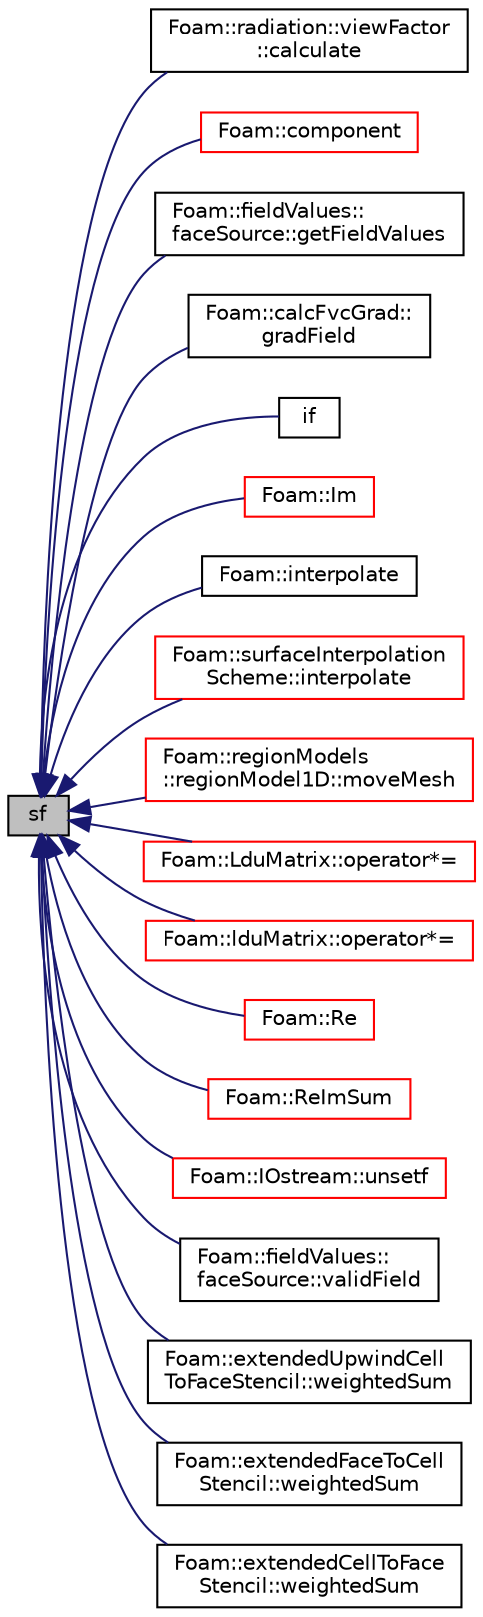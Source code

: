 digraph "sf"
{
  bgcolor="transparent";
  edge [fontname="Helvetica",fontsize="10",labelfontname="Helvetica",labelfontsize="10"];
  node [fontname="Helvetica",fontsize="10",shape=record];
  rankdir="LR";
  Node1 [label="sf",height=0.2,width=0.4,color="black", fillcolor="grey75", style="filled", fontcolor="black"];
  Node1 -> Node2 [dir="back",color="midnightblue",fontsize="10",style="solid",fontname="Helvetica"];
  Node2 [label="Foam::radiation::viewFactor\l::calculate",height=0.2,width=0.4,color="black",URL="$a02803.html#afe1d8348c24e6589bc7c0b3f689316a7",tooltip="Solve system of equation(s) "];
  Node1 -> Node3 [dir="back",color="midnightblue",fontsize="10",style="solid",fontname="Helvetica"];
  Node3 [label="Foam::component",height=0.2,width=0.4,color="red",URL="$a10733.html#a38788135ad21a6daaf3af2a761b33508"];
  Node1 -> Node4 [dir="back",color="midnightblue",fontsize="10",style="solid",fontname="Helvetica"];
  Node4 [label="Foam::fieldValues::\lfaceSource::getFieldValues",height=0.2,width=0.4,color="black",URL="$a00734.html#a439e3c8a83d96c8c179e39c21f0be0b7"];
  Node1 -> Node5 [dir="back",color="midnightblue",fontsize="10",style="solid",fontname="Helvetica"];
  Node5 [label="Foam::calcFvcGrad::\lgradField",height=0.2,width=0.4,color="black",URL="$a00195.html#a397d17bee4df766f50fdde65a9c78a32"];
  Node1 -> Node6 [dir="back",color="midnightblue",fontsize="10",style="solid",fontname="Helvetica"];
  Node6 [label="if",height=0.2,width=0.4,color="black",URL="$a04320.html#a520f4d4aa8470e27c0951523e115ca89"];
  Node1 -> Node7 [dir="back",color="midnightblue",fontsize="10",style="solid",fontname="Helvetica"];
  Node7 [label="Foam::Im",height=0.2,width=0.4,color="red",URL="$a10733.html#a2aa28e1d6a7dc902f1c5ab7138866d73"];
  Node1 -> Node8 [dir="back",color="midnightblue",fontsize="10",style="solid",fontname="Helvetica"];
  Node8 [label="Foam::interpolate",height=0.2,width=0.4,color="black",URL="$a10733.html#ab78a11ca7821ef611119242663cbe895",tooltip="Interpolate field vf according to direction dir. "];
  Node1 -> Node9 [dir="back",color="midnightblue",fontsize="10",style="solid",fontname="Helvetica"];
  Node9 [label="Foam::surfaceInterpolation\lScheme::interpolate",height=0.2,width=0.4,color="red",URL="$a02484.html#a8dceba398ddc0c82def280a4ef7d4e42",tooltip="Return the face-interpolate of the given cell field. "];
  Node1 -> Node10 [dir="back",color="midnightblue",fontsize="10",style="solid",fontname="Helvetica"];
  Node10 [label="Foam::regionModels\l::regionModel1D::moveMesh",height=0.2,width=0.4,color="red",URL="$a02135.html#a0a91c4b420000422e4467d50e2baf2e1",tooltip="Move mesh points according to change in cell volumes. "];
  Node1 -> Node11 [dir="back",color="midnightblue",fontsize="10",style="solid",fontname="Helvetica"];
  Node11 [label="Foam::LduMatrix::operator*=",height=0.2,width=0.4,color="red",URL="$a01282.html#a8b7e3e95bdfe12c335fe5d27d6d4fa9f"];
  Node1 -> Node12 [dir="back",color="midnightblue",fontsize="10",style="solid",fontname="Helvetica"];
  Node12 [label="Foam::lduMatrix::operator*=",height=0.2,width=0.4,color="red",URL="$a01283.html#a8b7e3e95bdfe12c335fe5d27d6d4fa9f"];
  Node1 -> Node13 [dir="back",color="midnightblue",fontsize="10",style="solid",fontname="Helvetica"];
  Node13 [label="Foam::Re",height=0.2,width=0.4,color="red",URL="$a10733.html#affa366970bcbe0f7ccf7c85557a3e12b"];
  Node1 -> Node14 [dir="back",color="midnightblue",fontsize="10",style="solid",fontname="Helvetica"];
  Node14 [label="Foam::ReImSum",height=0.2,width=0.4,color="red",URL="$a10733.html#afa9633955762201805581c2991d86a37"];
  Node1 -> Node15 [dir="back",color="midnightblue",fontsize="10",style="solid",fontname="Helvetica"];
  Node15 [label="Foam::IOstream::unsetf",height=0.2,width=0.4,color="red",URL="$a01185.html#a9b609af2f5092c85e28a8d4fa8819c26",tooltip="Unset flags of stream. "];
  Node1 -> Node16 [dir="back",color="midnightblue",fontsize="10",style="solid",fontname="Helvetica"];
  Node16 [label="Foam::fieldValues::\lfaceSource::validField",height=0.2,width=0.4,color="black",URL="$a00734.html#ab7dc1ef9aec996faa557107242472553",tooltip="Return true if the field name is valid. "];
  Node1 -> Node17 [dir="back",color="midnightblue",fontsize="10",style="solid",fontname="Helvetica"];
  Node17 [label="Foam::extendedUpwindCell\lToFaceStencil::weightedSum",height=0.2,width=0.4,color="black",URL="$a00704.html#a7186862621d229e8b78af0f65e1f15a2"];
  Node1 -> Node18 [dir="back",color="midnightblue",fontsize="10",style="solid",fontname="Helvetica"];
  Node18 [label="Foam::extendedFaceToCell\lStencil::weightedSum",height=0.2,width=0.4,color="black",URL="$a00701.html#ab85ab6f0d11da7b0aa1a5ded01357664"];
  Node1 -> Node19 [dir="back",color="midnightblue",fontsize="10",style="solid",fontname="Helvetica"];
  Node19 [label="Foam::extendedCellToFace\lStencil::weightedSum",height=0.2,width=0.4,color="black",URL="$a00695.html#ac728c370e1fdab24cf11da1234fae701"];
}

